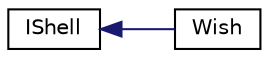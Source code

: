 digraph "Graphical Class Hierarchy"
{
 // LATEX_PDF_SIZE
  edge [fontname="Helvetica",fontsize="10",labelfontname="Helvetica",labelfontsize="10"];
  node [fontname="Helvetica",fontsize="10",shape=record];
  rankdir="LR";
  Node0 [label="IShell",height=0.2,width=0.4,color="black", fillcolor="white", style="filled",URL="$d0/dfc/class_i_shell.html",tooltip="Interface for a shell implementation."];
  Node0 -> Node1 [dir="back",color="midnightblue",fontsize="10",style="solid",fontname="Helvetica"];
  Node1 [label="Wish",height=0.2,width=0.4,color="black", fillcolor="white", style="filled",URL="$db/d8a/class_wish.html",tooltip="Implements the IShell interface to run shell commands."];
}
